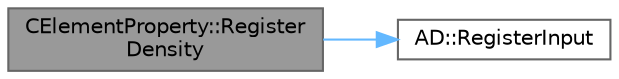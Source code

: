 digraph "CElementProperty::RegisterDensity"
{
 // LATEX_PDF_SIZE
  bgcolor="transparent";
  edge [fontname=Helvetica,fontsize=10,labelfontname=Helvetica,labelfontsize=10];
  node [fontname=Helvetica,fontsize=10,shape=box,height=0.2,width=0.4];
  rankdir="LR";
  Node1 [id="Node000001",label="CElementProperty::Register\lDensity",height=0.2,width=0.4,color="gray40", fillcolor="grey60", style="filled", fontcolor="black",tooltip="Register the Design density as an AD input variable."];
  Node1 -> Node2 [id="edge1_Node000001_Node000002",color="steelblue1",style="solid",tooltip=" "];
  Node2 [id="Node000002",label="AD::RegisterInput",height=0.2,width=0.4,color="grey40", fillcolor="white", style="filled",URL="$namespaceAD.html#a142308d54379f7aaa1c72195fb5fe992",tooltip="Registers the variable as an input. I.e. as a leaf of the computational graph."];
}

